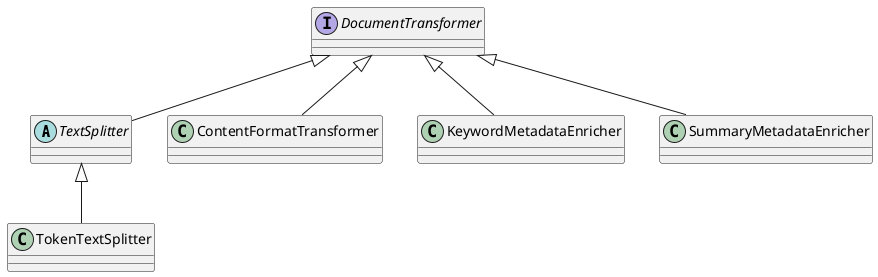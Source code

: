 @startuml
'https://plantuml.com/class-diagram

abstract class TextSplitter
interface DocumentTransformer
class TokenTextSplitter

DocumentTransformer <|-- TextSplitter
TextSplitter <|-- TokenTextSplitter
DocumentTransformer <|-- ContentFormatTransformer
DocumentTransformer <|-- KeywordMetadataEnricher
DocumentTransformer <|-- SummaryMetadataEnricher

@enduml